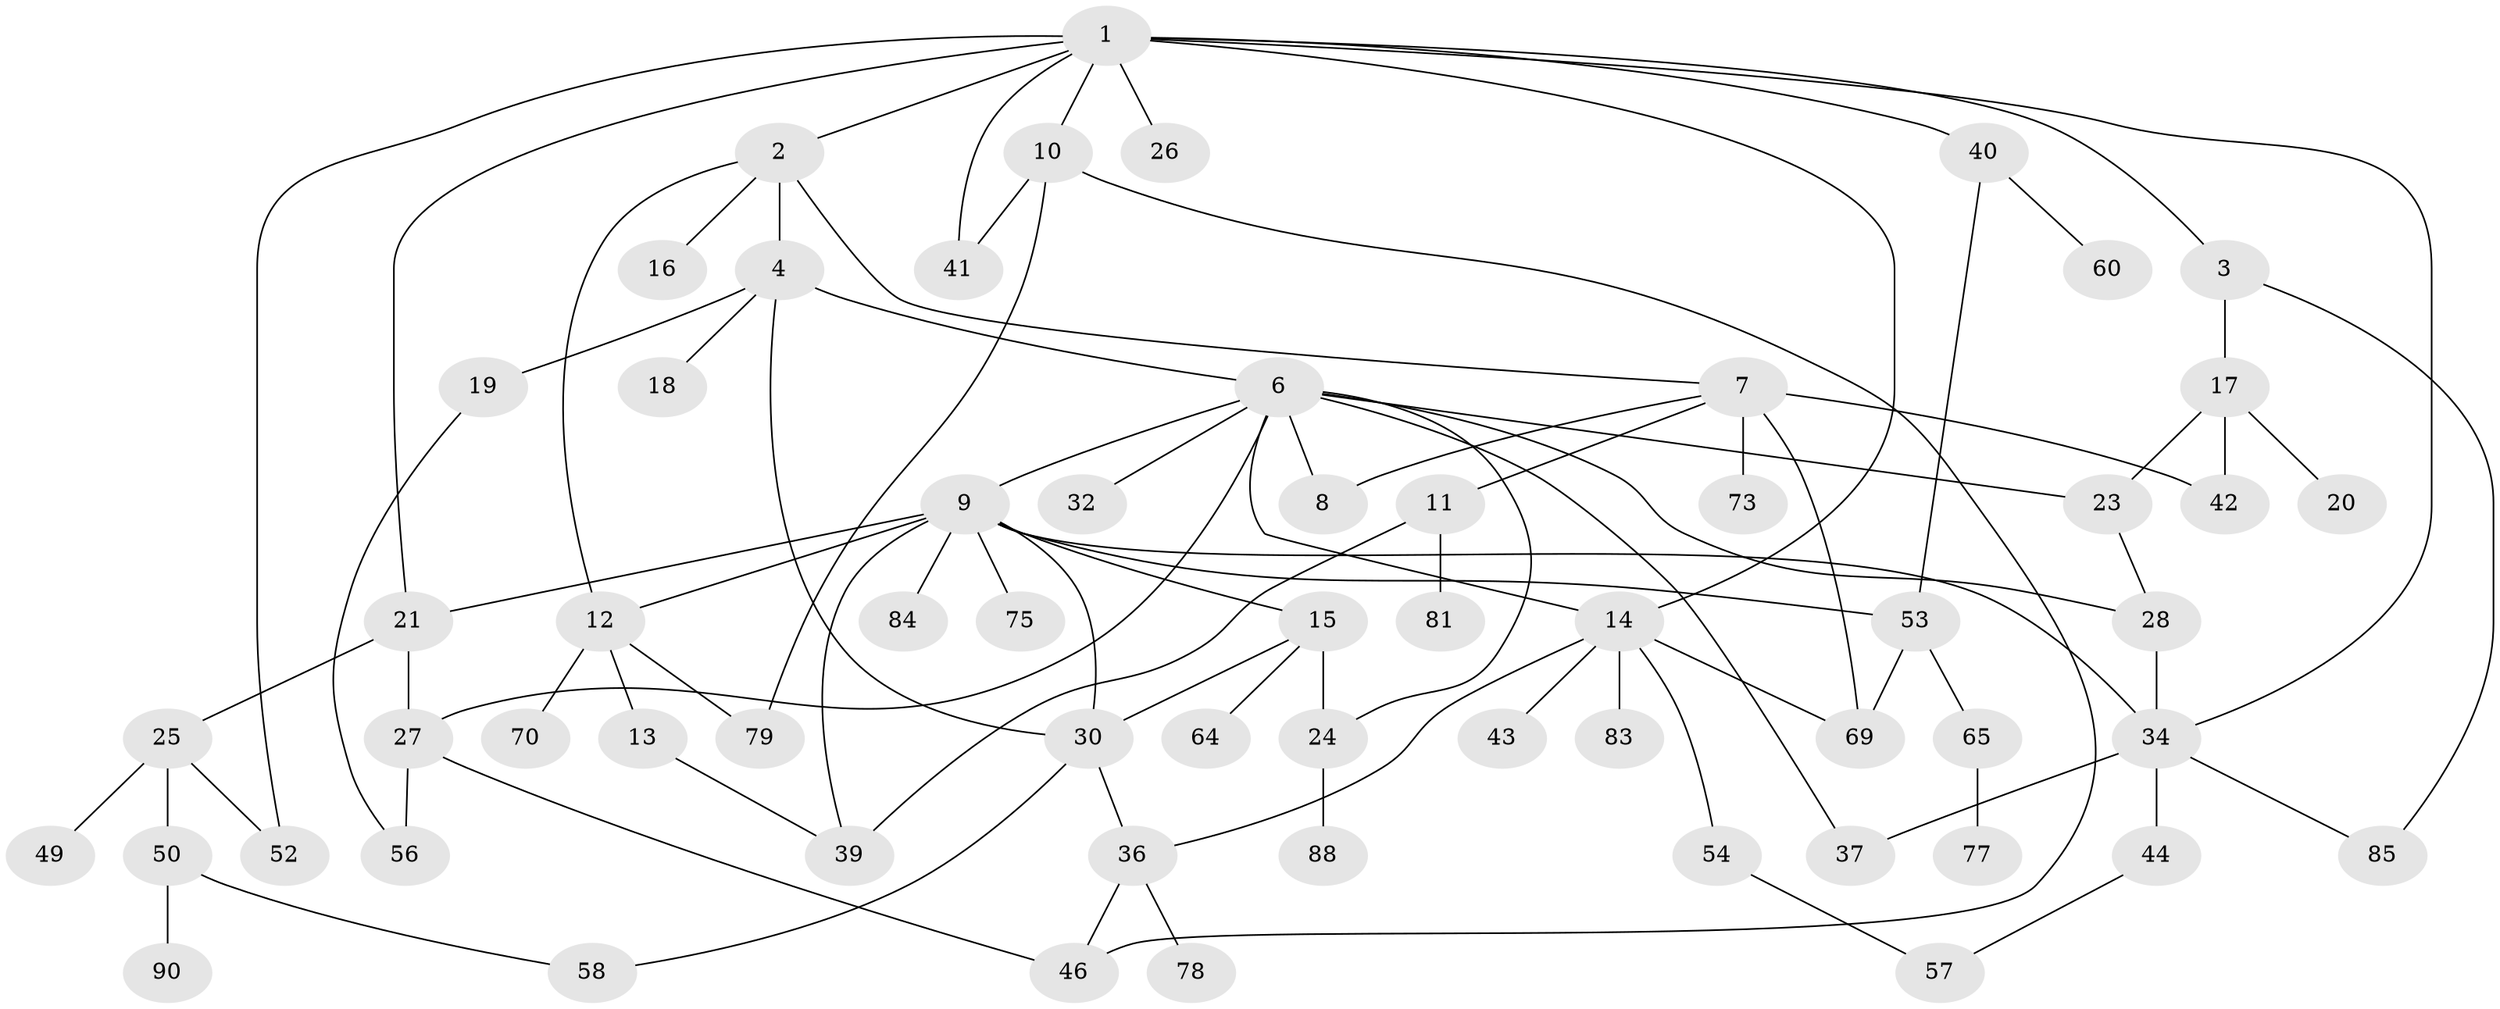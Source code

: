// Generated by graph-tools (version 1.1) at 2025/51/02/27/25 19:51:40]
// undirected, 62 vertices, 90 edges
graph export_dot {
graph [start="1"]
  node [color=gray90,style=filled];
  1 [super="+5"];
  2 [super="+74"];
  3;
  4 [super="+82"];
  6 [super="+61"];
  7 [super="+35"];
  8;
  9 [super="+31"];
  10;
  11 [super="+62"];
  12 [super="+38"];
  13 [super="+66"];
  14 [super="+29"];
  15 [super="+33"];
  16;
  17 [super="+22"];
  18;
  19 [super="+67"];
  20;
  21;
  23 [super="+63"];
  24 [super="+48"];
  25 [super="+80"];
  26;
  27 [super="+47"];
  28 [super="+87"];
  30 [super="+45"];
  32;
  34 [super="+86"];
  36 [super="+51"];
  37;
  39 [super="+72"];
  40 [super="+55"];
  41;
  42 [super="+59"];
  43;
  44 [super="+89"];
  46 [super="+71"];
  49;
  50;
  52;
  53;
  54 [super="+76"];
  56;
  57;
  58;
  60;
  64;
  65 [super="+68"];
  69;
  70;
  73;
  75;
  77;
  78;
  79;
  81;
  83;
  84;
  85;
  88;
  90;
  1 -- 2;
  1 -- 3;
  1 -- 10;
  1 -- 14;
  1 -- 40;
  1 -- 52;
  1 -- 26;
  1 -- 21;
  1 -- 41;
  1 -- 34;
  2 -- 4;
  2 -- 7;
  2 -- 12;
  2 -- 16;
  3 -- 17;
  3 -- 85;
  4 -- 6;
  4 -- 18;
  4 -- 19;
  4 -- 30;
  6 -- 9;
  6 -- 24;
  6 -- 28;
  6 -- 32;
  6 -- 37;
  6 -- 8;
  6 -- 27;
  6 -- 23;
  6 -- 14;
  7 -- 8;
  7 -- 11;
  7 -- 73;
  7 -- 42 [weight=2];
  7 -- 69;
  9 -- 15;
  9 -- 34;
  9 -- 39;
  9 -- 53;
  9 -- 75;
  9 -- 21;
  9 -- 12;
  9 -- 30;
  9 -- 84;
  10 -- 41;
  10 -- 46;
  10 -- 79;
  11 -- 81;
  11 -- 39;
  12 -- 13;
  12 -- 70;
  12 -- 79;
  13 -- 39;
  14 -- 43;
  14 -- 83;
  14 -- 36;
  14 -- 69;
  14 -- 54;
  15 -- 64;
  15 -- 30;
  15 -- 24;
  17 -- 20;
  17 -- 23 [weight=2];
  17 -- 42;
  19 -- 56;
  21 -- 25;
  21 -- 27;
  23 -- 28;
  24 -- 88;
  25 -- 49;
  25 -- 50;
  25 -- 52;
  27 -- 56;
  27 -- 46;
  28 -- 34;
  30 -- 58;
  30 -- 36;
  34 -- 44;
  34 -- 37;
  34 -- 85;
  36 -- 78;
  36 -- 46;
  40 -- 60;
  40 -- 53;
  44 -- 57;
  50 -- 90;
  50 -- 58;
  53 -- 65;
  53 -- 69;
  54 -- 57;
  65 -- 77;
}
